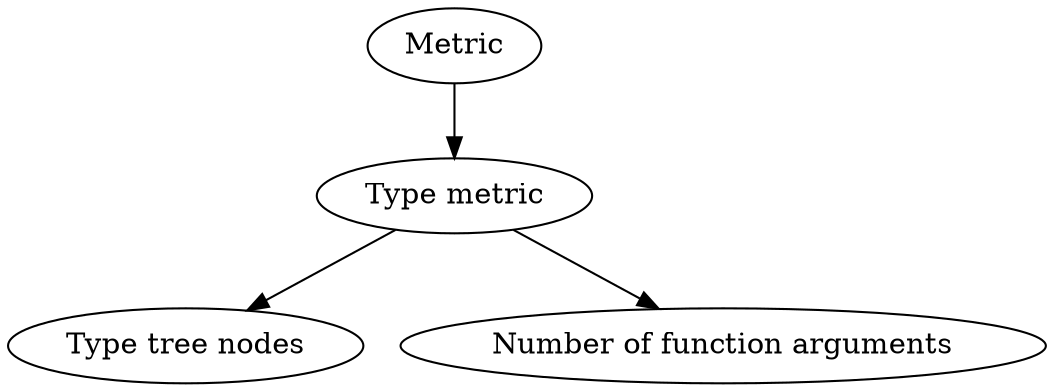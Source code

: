digraph TypeMetrics {
  rankdir=TB;
  //style=plaintext;
  //overlap=false;

  Metric -> TypeMetric;
  TypeMetric [label="Type metric"];

  TypeMetric -> "Type tree nodes";
  TypeMetric -> "Number of function arguments";
  
}


